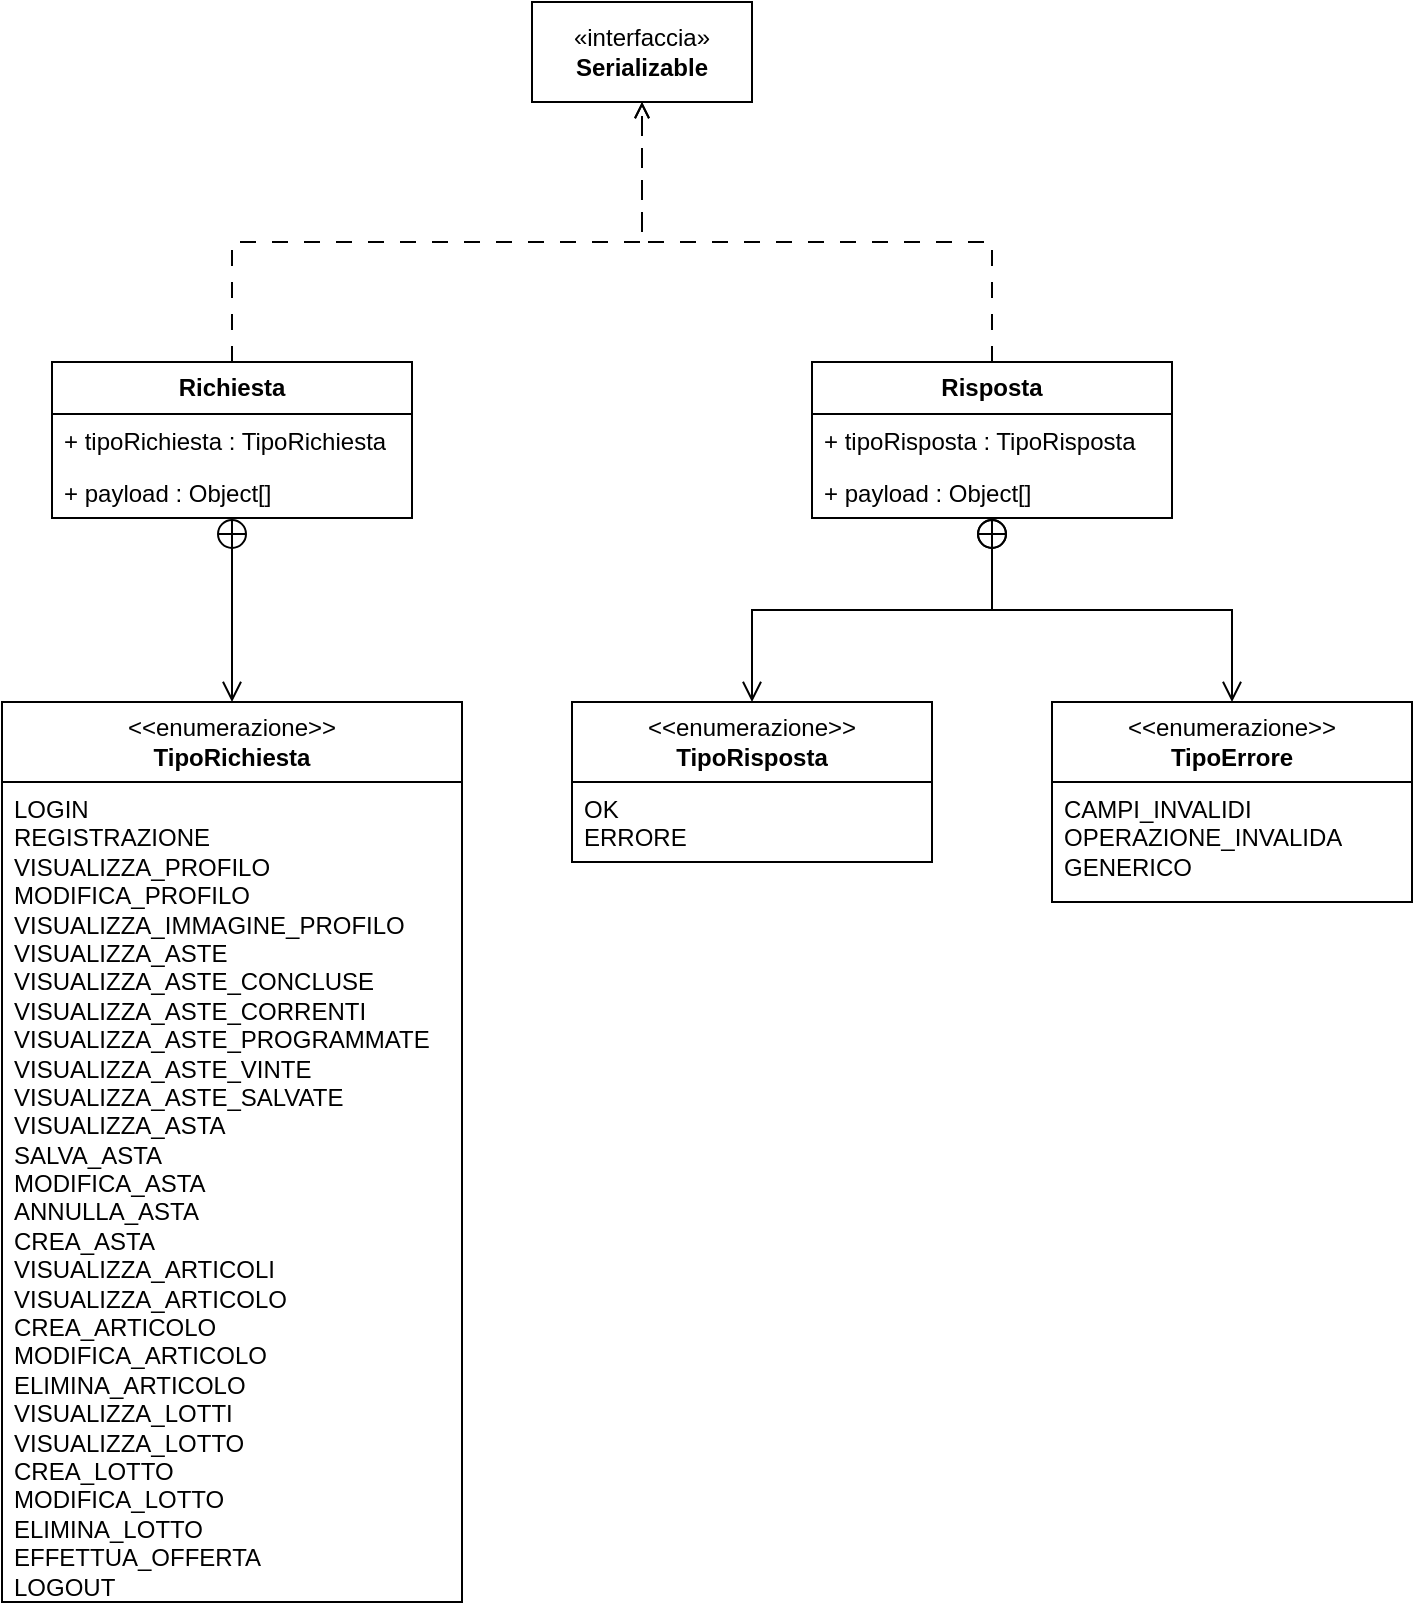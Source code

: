 <mxfile version="24.2.5" type="device">
  <diagram id="C5RBs43oDa-KdzZeNtuy" name="Page-1">
    <mxGraphModel dx="2126" dy="827" grid="1" gridSize="10" guides="1" tooltips="1" connect="1" arrows="1" fold="1" page="1" pageScale="1" pageWidth="827" pageHeight="1169" math="0" shadow="0">
      <root>
        <mxCell id="WIyWlLk6GJQsqaUBKTNV-0" />
        <mxCell id="WIyWlLk6GJQsqaUBKTNV-1" parent="WIyWlLk6GJQsqaUBKTNV-0" />
        <mxCell id="ZUelXY484gTTJpSAcajP-10" value="&lt;div&gt;&amp;lt;&amp;lt;enumerazione&amp;gt;&amp;gt;&lt;/div&gt;&lt;b&gt;TipoRichiesta&lt;/b&gt;" style="swimlane;fontStyle=0;childLayout=stackLayout;horizontal=1;startSize=40;fillColor=none;horizontalStack=0;resizeParent=1;resizeParentMax=0;resizeLast=0;collapsible=1;marginBottom=0;whiteSpace=wrap;html=1;" parent="WIyWlLk6GJQsqaUBKTNV-1" vertex="1">
          <mxGeometry x="-1525" y="980" width="230" height="450" as="geometry" />
        </mxCell>
        <mxCell id="ZUelXY484gTTJpSAcajP-11" value="LOGIN&lt;div&gt;REGISTRAZIONE&lt;/div&gt;&lt;div&gt;VISUALIZZA_PROFILO&lt;/div&gt;&lt;div&gt;MODIFICA_PROFILO&lt;/div&gt;&lt;div&gt;VISUALIZZA_IMMAGINE_PROFILO&lt;/div&gt;&lt;div&gt;VISUALIZZA_ASTE&lt;/div&gt;&lt;div&gt;VISUALIZZA_ASTE_CONCLUSE&lt;/div&gt;&lt;div&gt;VISUALIZZA_ASTE_CORRENTI&lt;/div&gt;&lt;div&gt;VISUALIZZA_ASTE_PROGRAMMATE&lt;/div&gt;&lt;div&gt;VISUALIZZA_ASTE_VINTE&lt;/div&gt;&lt;div&gt;VISUALIZZA_ASTE_SALVATE&lt;/div&gt;&lt;div&gt;VISUALIZZA_ASTA&lt;/div&gt;&lt;div&gt;SALVA_ASTA&lt;/div&gt;&lt;div&gt;MODIFICA_ASTA&lt;/div&gt;&lt;div&gt;ANNULLA_ASTA&lt;/div&gt;&lt;div&gt;CREA_ASTA&lt;/div&gt;&lt;div&gt;VISUALIZZA_ARTICOLI&lt;/div&gt;&lt;div&gt;VISUALIZZA_ARTICOLO&lt;/div&gt;&lt;div&gt;CREA_ARTICOLO&lt;/div&gt;&lt;div&gt;MODIFICA_ARTICOLO&lt;/div&gt;&lt;div&gt;ELIMINA_ARTICOLO&lt;/div&gt;&lt;div&gt;VISUALIZZA_LOTTI&lt;/div&gt;&lt;div&gt;VISUALIZZA_LOTTO&lt;/div&gt;&lt;div&gt;CREA_LOTTO&lt;/div&gt;&lt;div&gt;MODIFICA_LOTTO&lt;/div&gt;&lt;div&gt;ELIMINA_LOTTO&lt;/div&gt;&lt;div&gt;EFFETTUA_OFFERTA&lt;/div&gt;&lt;div&gt;LOGOUT&lt;/div&gt;" style="text;strokeColor=none;fillColor=none;align=left;verticalAlign=top;spacingLeft=4;spacingRight=4;overflow=hidden;rotatable=0;points=[[0,0.5],[1,0.5]];portConstraint=eastwest;whiteSpace=wrap;html=1;" parent="ZUelXY484gTTJpSAcajP-10" vertex="1">
          <mxGeometry y="40" width="230" height="410" as="geometry" />
        </mxCell>
        <mxCell id="ZUelXY484gTTJpSAcajP-14" value="" style="endArrow=open;startArrow=circlePlus;endFill=0;startFill=0;endSize=8;html=1;rounded=0;edgeStyle=elbowEdgeStyle;" parent="WIyWlLk6GJQsqaUBKTNV-1" source="pvrtacuWmei6F0Ho8wTy-0" target="ZUelXY484gTTJpSAcajP-10" edge="1">
          <mxGeometry width="160" relative="1" as="geometry">
            <mxPoint x="-1410.333" y="880" as="sourcePoint" />
            <mxPoint x="-1250" y="570" as="targetPoint" />
          </mxGeometry>
        </mxCell>
        <mxCell id="e7oaap4vxJr7q2Yo3-xS-1" style="edgeStyle=orthogonalEdgeStyle;rounded=0;orthogonalLoop=1;jettySize=auto;html=1;dashed=1;dashPattern=8 8;endArrow=open;endFill=0;" parent="WIyWlLk6GJQsqaUBKTNV-1" source="pvrtacuWmei6F0Ho8wTy-0" target="e7oaap4vxJr7q2Yo3-xS-0" edge="1">
          <mxGeometry relative="1" as="geometry">
            <Array as="points">
              <mxPoint x="-1410" y="750" />
              <mxPoint x="-1205" y="750" />
            </Array>
          </mxGeometry>
        </mxCell>
        <mxCell id="pvrtacuWmei6F0Ho8wTy-0" value="&lt;b&gt;Richiesta&lt;/b&gt;" style="swimlane;fontStyle=0;childLayout=stackLayout;horizontal=1;startSize=26;fillColor=none;horizontalStack=0;resizeParent=1;resizeParentMax=0;resizeLast=0;collapsible=1;marginBottom=0;whiteSpace=wrap;html=1;" parent="WIyWlLk6GJQsqaUBKTNV-1" vertex="1">
          <mxGeometry x="-1500" y="810" width="180" height="78" as="geometry" />
        </mxCell>
        <mxCell id="pvrtacuWmei6F0Ho8wTy-2" value="+ tipoRichiesta : TipoRichiesta" style="text;strokeColor=none;fillColor=none;align=left;verticalAlign=top;spacingLeft=4;spacingRight=4;overflow=hidden;rotatable=0;points=[[0,0.5],[1,0.5]];portConstraint=eastwest;whiteSpace=wrap;html=1;" parent="pvrtacuWmei6F0Ho8wTy-0" vertex="1">
          <mxGeometry y="26" width="180" height="26" as="geometry" />
        </mxCell>
        <mxCell id="pvrtacuWmei6F0Ho8wTy-3" value="+ payload : Object[]" style="text;strokeColor=none;fillColor=none;align=left;verticalAlign=top;spacingLeft=4;spacingRight=4;overflow=hidden;rotatable=0;points=[[0,0.5],[1,0.5]];portConstraint=eastwest;whiteSpace=wrap;html=1;" parent="pvrtacuWmei6F0Ho8wTy-0" vertex="1">
          <mxGeometry y="52" width="180" height="26" as="geometry" />
        </mxCell>
        <mxCell id="e7oaap4vxJr7q2Yo3-xS-2" style="edgeStyle=orthogonalEdgeStyle;rounded=0;orthogonalLoop=1;jettySize=auto;html=1;dashed=1;dashPattern=8 8;endArrow=open;endFill=0;" parent="WIyWlLk6GJQsqaUBKTNV-1" source="pvrtacuWmei6F0Ho8wTy-8" target="e7oaap4vxJr7q2Yo3-xS-0" edge="1">
          <mxGeometry relative="1" as="geometry">
            <Array as="points">
              <mxPoint x="-1030" y="750" />
              <mxPoint x="-1205" y="750" />
            </Array>
          </mxGeometry>
        </mxCell>
        <mxCell id="pvrtacuWmei6F0Ho8wTy-8" value="&lt;b&gt;Risposta&lt;/b&gt;" style="swimlane;fontStyle=0;childLayout=stackLayout;horizontal=1;startSize=26;fillColor=none;horizontalStack=0;resizeParent=1;resizeParentMax=0;resizeLast=0;collapsible=1;marginBottom=0;whiteSpace=wrap;html=1;" parent="WIyWlLk6GJQsqaUBKTNV-1" vertex="1">
          <mxGeometry x="-1120" y="810" width="180" height="78" as="geometry" />
        </mxCell>
        <mxCell id="pvrtacuWmei6F0Ho8wTy-9" value="+ tipoRisposta : TipoRisposta" style="text;strokeColor=none;fillColor=none;align=left;verticalAlign=top;spacingLeft=4;spacingRight=4;overflow=hidden;rotatable=0;points=[[0,0.5],[1,0.5]];portConstraint=eastwest;whiteSpace=wrap;html=1;" parent="pvrtacuWmei6F0Ho8wTy-8" vertex="1">
          <mxGeometry y="26" width="180" height="26" as="geometry" />
        </mxCell>
        <mxCell id="pvrtacuWmei6F0Ho8wTy-10" value="+ payload : Object[]" style="text;strokeColor=none;fillColor=none;align=left;verticalAlign=top;spacingLeft=4;spacingRight=4;overflow=hidden;rotatable=0;points=[[0,0.5],[1,0.5]];portConstraint=eastwest;whiteSpace=wrap;html=1;" parent="pvrtacuWmei6F0Ho8wTy-8" vertex="1">
          <mxGeometry y="52" width="180" height="26" as="geometry" />
        </mxCell>
        <mxCell id="pvrtacuWmei6F0Ho8wTy-12" value="&lt;div&gt;&amp;lt;&amp;lt;enumerazione&amp;gt;&amp;gt;&lt;/div&gt;&lt;b&gt;TipoRisposta&lt;/b&gt;" style="swimlane;fontStyle=0;childLayout=stackLayout;horizontal=1;startSize=40;fillColor=none;horizontalStack=0;resizeParent=1;resizeParentMax=0;resizeLast=0;collapsible=1;marginBottom=0;whiteSpace=wrap;html=1;" parent="WIyWlLk6GJQsqaUBKTNV-1" vertex="1">
          <mxGeometry x="-1240" y="980" width="180" height="80" as="geometry" />
        </mxCell>
        <mxCell id="pvrtacuWmei6F0Ho8wTy-13" value="OK&lt;div&gt;ERRORE&lt;/div&gt;" style="text;strokeColor=none;fillColor=none;align=left;verticalAlign=top;spacingLeft=4;spacingRight=4;overflow=hidden;rotatable=0;points=[[0,0.5],[1,0.5]];portConstraint=eastwest;whiteSpace=wrap;html=1;" parent="pvrtacuWmei6F0Ho8wTy-12" vertex="1">
          <mxGeometry y="40" width="180" height="40" as="geometry" />
        </mxCell>
        <mxCell id="Uj1VKDorpYzMRz9UO2_O-2" value="" style="endArrow=open;startArrow=circlePlus;endFill=0;startFill=0;endSize=8;html=1;rounded=0;edgeStyle=elbowEdgeStyle;elbow=vertical;" parent="WIyWlLk6GJQsqaUBKTNV-1" source="pvrtacuWmei6F0Ho8wTy-8" target="pvrtacuWmei6F0Ho8wTy-12" edge="1">
          <mxGeometry width="160" relative="1" as="geometry">
            <mxPoint x="-1315" y="750" as="sourcePoint" />
            <mxPoint x="-1155" y="750" as="targetPoint" />
          </mxGeometry>
        </mxCell>
        <mxCell id="e7oaap4vxJr7q2Yo3-xS-0" value="«interfaccia»&lt;br&gt;&lt;b&gt;Serializable&lt;/b&gt;" style="html=1;whiteSpace=wrap;" parent="WIyWlLk6GJQsqaUBKTNV-1" vertex="1">
          <mxGeometry x="-1260" y="630" width="110" height="50" as="geometry" />
        </mxCell>
        <mxCell id="TzQBbS8Z4aqAXcyyTJno-0" value="&lt;div&gt;&amp;lt;&amp;lt;enumerazione&amp;gt;&amp;gt;&lt;/div&gt;&lt;b&gt;TipoErrore&lt;/b&gt;" style="swimlane;fontStyle=0;childLayout=stackLayout;horizontal=1;startSize=40;fillColor=none;horizontalStack=0;resizeParent=1;resizeParentMax=0;resizeLast=0;collapsible=1;marginBottom=0;whiteSpace=wrap;html=1;" parent="WIyWlLk6GJQsqaUBKTNV-1" vertex="1">
          <mxGeometry x="-1000" y="980" width="180" height="100" as="geometry" />
        </mxCell>
        <mxCell id="TzQBbS8Z4aqAXcyyTJno-1" value="&lt;div&gt;CAMPI_INVALIDI&lt;/div&gt;&lt;div&gt;OPERAZIONE_INVALIDA&lt;/div&gt;&lt;div&gt;GENERICO&lt;/div&gt;" style="text;strokeColor=none;fillColor=none;align=left;verticalAlign=top;spacingLeft=4;spacingRight=4;overflow=hidden;rotatable=0;points=[[0,0.5],[1,0.5]];portConstraint=eastwest;whiteSpace=wrap;html=1;" parent="TzQBbS8Z4aqAXcyyTJno-0" vertex="1">
          <mxGeometry y="40" width="180" height="60" as="geometry" />
        </mxCell>
        <mxCell id="TzQBbS8Z4aqAXcyyTJno-2" value="" style="endArrow=open;startArrow=circlePlus;endFill=0;startFill=0;endSize=8;html=1;rounded=0;edgeStyle=elbowEdgeStyle;elbow=vertical;" parent="WIyWlLk6GJQsqaUBKTNV-1" source="pvrtacuWmei6F0Ho8wTy-8" target="TzQBbS8Z4aqAXcyyTJno-0" edge="1">
          <mxGeometry width="160" relative="1" as="geometry">
            <mxPoint x="-1160" y="898" as="sourcePoint" />
            <mxPoint x="-1160" y="1010" as="targetPoint" />
          </mxGeometry>
        </mxCell>
      </root>
    </mxGraphModel>
  </diagram>
</mxfile>
